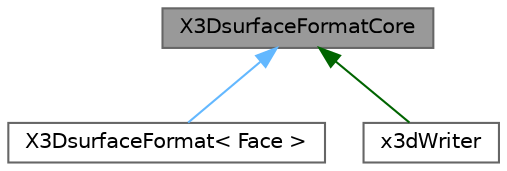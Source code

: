 digraph "X3DsurfaceFormatCore"
{
 // LATEX_PDF_SIZE
  bgcolor="transparent";
  edge [fontname=Helvetica,fontsize=10,labelfontname=Helvetica,labelfontsize=10];
  node [fontname=Helvetica,fontsize=10,shape=box,height=0.2,width=0.4];
  Node1 [id="Node000001",label="X3DsurfaceFormatCore",height=0.2,width=0.4,color="gray40", fillcolor="grey60", style="filled", fontcolor="black",tooltip="Internal class used by the X3DsurfaceFormat."];
  Node1 -> Node2 [id="edge1_Node000001_Node000002",dir="back",color="steelblue1",style="solid",tooltip=" "];
  Node2 [id="Node000002",label="X3DsurfaceFormat\< Face \>",height=0.2,width=0.4,color="gray40", fillcolor="white", style="filled",URL="$classFoam_1_1fileFormats_1_1X3DsurfaceFormat.html",tooltip="Provide a means of writing x3d format."];
  Node1 -> Node3 [id="edge2_Node000001_Node000003",dir="back",color="darkgreen",style="solid",tooltip=" "];
  Node3 [id="Node000003",label="x3dWriter",height=0.2,width=0.4,color="gray40", fillcolor="white", style="filled",URL="$classFoam_1_1surfaceWriters_1_1x3dWriter.html",tooltip="A surfaceWriter for X3D files."];
}
